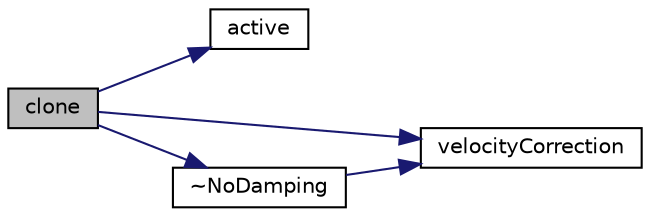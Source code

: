 digraph "clone"
{
  bgcolor="transparent";
  edge [fontname="Helvetica",fontsize="10",labelfontname="Helvetica",labelfontsize="10"];
  node [fontname="Helvetica",fontsize="10",shape=record];
  rankdir="LR";
  Node1 [label="clone",height=0.2,width=0.4,color="black", fillcolor="grey75", style="filled", fontcolor="black"];
  Node1 -> Node2 [color="midnightblue",fontsize="10",style="solid",fontname="Helvetica"];
  Node2 [label="active",height=0.2,width=0.4,color="black",URL="$a01633.html#a6fd1dc792a0b98e6530a7383d4ef3074",tooltip="Return the model &#39;active&#39; status. "];
  Node1 -> Node3 [color="midnightblue",fontsize="10",style="solid",fontname="Helvetica"];
  Node3 [label="velocityCorrection",height=0.2,width=0.4,color="black",URL="$a01633.html#a6fe8daab57be811150eebf6ce02db4cb",tooltip="Member Functions. "];
  Node1 -> Node4 [color="midnightblue",fontsize="10",style="solid",fontname="Helvetica"];
  Node4 [label="~NoDamping",height=0.2,width=0.4,color="black",URL="$a01633.html#a8fb236d6b1cc53e34afb81dac1073325",tooltip="Destructor. "];
  Node4 -> Node3 [color="midnightblue",fontsize="10",style="solid",fontname="Helvetica"];
}
